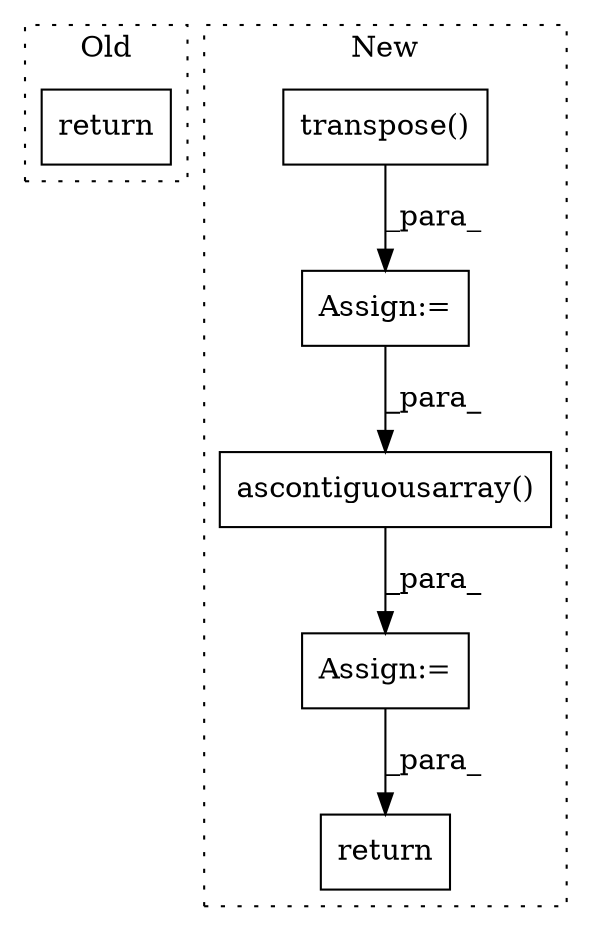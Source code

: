 digraph G {
subgraph cluster0 {
1 [label="return" a="93" s="4539" l="7" shape="box"];
label = "Old";
style="dotted";
}
subgraph cluster1 {
2 [label="ascontiguousarray()" a="75" s="4019,4045" l="21,19" shape="box"];
3 [label="Assign:=" a="68" s="4016" l="3" shape="box"];
4 [label="return" a="93" s="4069" l="7" shape="box"];
5 [label="Assign:=" a="68" s="3982" l="3" shape="box"];
6 [label="transpose()" a="75" s="3985,4005" l="16,1" shape="box"];
label = "New";
style="dotted";
}
2 -> 3 [label="_para_"];
3 -> 4 [label="_para_"];
5 -> 2 [label="_para_"];
6 -> 5 [label="_para_"];
}